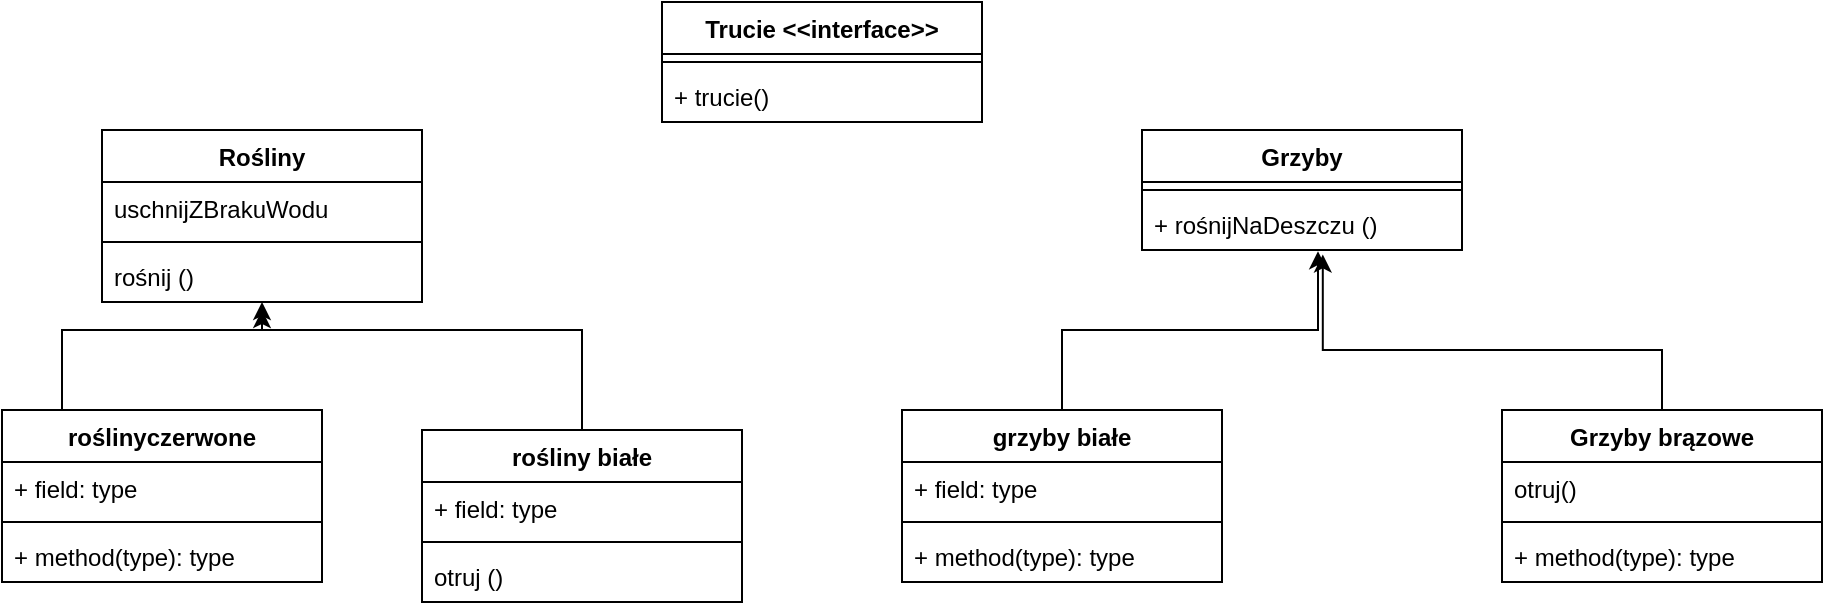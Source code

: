 <mxfile version="21.0.6" type="github">
  <diagram name="Strona-1" id="cATLSfvYFCqT1pDhwaXy">
    <mxGraphModel dx="1050" dy="541" grid="1" gridSize="10" guides="1" tooltips="1" connect="1" arrows="1" fold="1" page="1" pageScale="1" pageWidth="827" pageHeight="1169" math="0" shadow="0">
      <root>
        <mxCell id="0" />
        <mxCell id="1" parent="0" />
        <mxCell id="UDydc-aF69AYIfdhCBi6-2" value="Rośliny" style="swimlane;fontStyle=1;align=center;verticalAlign=top;childLayout=stackLayout;horizontal=1;startSize=26;horizontalStack=0;resizeParent=1;resizeParentMax=0;resizeLast=0;collapsible=1;marginBottom=0;whiteSpace=wrap;html=1;" vertex="1" parent="1">
          <mxGeometry x="90" y="180" width="160" height="86" as="geometry" />
        </mxCell>
        <mxCell id="UDydc-aF69AYIfdhCBi6-3" value="uschnijZBrakuWodu" style="text;strokeColor=none;fillColor=none;align=left;verticalAlign=top;spacingLeft=4;spacingRight=4;overflow=hidden;rotatable=0;points=[[0,0.5],[1,0.5]];portConstraint=eastwest;whiteSpace=wrap;html=1;" vertex="1" parent="UDydc-aF69AYIfdhCBi6-2">
          <mxGeometry y="26" width="160" height="26" as="geometry" />
        </mxCell>
        <mxCell id="UDydc-aF69AYIfdhCBi6-4" value="" style="line;strokeWidth=1;fillColor=none;align=left;verticalAlign=middle;spacingTop=-1;spacingLeft=3;spacingRight=3;rotatable=0;labelPosition=right;points=[];portConstraint=eastwest;strokeColor=inherit;" vertex="1" parent="UDydc-aF69AYIfdhCBi6-2">
          <mxGeometry y="52" width="160" height="8" as="geometry" />
        </mxCell>
        <mxCell id="UDydc-aF69AYIfdhCBi6-5" value="rośnij ()" style="text;strokeColor=none;fillColor=none;align=left;verticalAlign=top;spacingLeft=4;spacingRight=4;overflow=hidden;rotatable=0;points=[[0,0.5],[1,0.5]];portConstraint=eastwest;whiteSpace=wrap;html=1;" vertex="1" parent="UDydc-aF69AYIfdhCBi6-2">
          <mxGeometry y="60" width="160" height="26" as="geometry" />
        </mxCell>
        <mxCell id="UDydc-aF69AYIfdhCBi6-6" value="Grzyby" style="swimlane;fontStyle=1;align=center;verticalAlign=top;childLayout=stackLayout;horizontal=1;startSize=26;horizontalStack=0;resizeParent=1;resizeParentMax=0;resizeLast=0;collapsible=1;marginBottom=0;whiteSpace=wrap;html=1;" vertex="1" parent="1">
          <mxGeometry x="610" y="180" width="160" height="60" as="geometry" />
        </mxCell>
        <mxCell id="UDydc-aF69AYIfdhCBi6-8" value="" style="line;strokeWidth=1;fillColor=none;align=left;verticalAlign=middle;spacingTop=-1;spacingLeft=3;spacingRight=3;rotatable=0;labelPosition=right;points=[];portConstraint=eastwest;strokeColor=inherit;" vertex="1" parent="UDydc-aF69AYIfdhCBi6-6">
          <mxGeometry y="26" width="160" height="8" as="geometry" />
        </mxCell>
        <mxCell id="UDydc-aF69AYIfdhCBi6-9" value="+ rośnijNaDeszczu ()" style="text;strokeColor=none;fillColor=none;align=left;verticalAlign=top;spacingLeft=4;spacingRight=4;overflow=hidden;rotatable=0;points=[[0,0.5],[1,0.5]];portConstraint=eastwest;whiteSpace=wrap;html=1;" vertex="1" parent="UDydc-aF69AYIfdhCBi6-6">
          <mxGeometry y="34" width="160" height="26" as="geometry" />
        </mxCell>
        <mxCell id="UDydc-aF69AYIfdhCBi6-27" style="edgeStyle=orthogonalEdgeStyle;rounded=0;orthogonalLoop=1;jettySize=auto;html=1;exitX=0.5;exitY=0;exitDx=0;exitDy=0;" edge="1" parent="1" source="UDydc-aF69AYIfdhCBi6-10" target="UDydc-aF69AYIfdhCBi6-5">
          <mxGeometry relative="1" as="geometry">
            <Array as="points">
              <mxPoint x="70" y="320" />
              <mxPoint x="70" y="280" />
              <mxPoint x="170" y="280" />
            </Array>
          </mxGeometry>
        </mxCell>
        <mxCell id="UDydc-aF69AYIfdhCBi6-10" value="roślinyczerwone" style="swimlane;fontStyle=1;align=center;verticalAlign=top;childLayout=stackLayout;horizontal=1;startSize=26;horizontalStack=0;resizeParent=1;resizeParentMax=0;resizeLast=0;collapsible=1;marginBottom=0;whiteSpace=wrap;html=1;" vertex="1" parent="1">
          <mxGeometry x="40" y="320" width="160" height="86" as="geometry" />
        </mxCell>
        <mxCell id="UDydc-aF69AYIfdhCBi6-11" value="+ field: type" style="text;strokeColor=none;fillColor=none;align=left;verticalAlign=top;spacingLeft=4;spacingRight=4;overflow=hidden;rotatable=0;points=[[0,0.5],[1,0.5]];portConstraint=eastwest;whiteSpace=wrap;html=1;" vertex="1" parent="UDydc-aF69AYIfdhCBi6-10">
          <mxGeometry y="26" width="160" height="26" as="geometry" />
        </mxCell>
        <mxCell id="UDydc-aF69AYIfdhCBi6-12" value="" style="line;strokeWidth=1;fillColor=none;align=left;verticalAlign=middle;spacingTop=-1;spacingLeft=3;spacingRight=3;rotatable=0;labelPosition=right;points=[];portConstraint=eastwest;strokeColor=inherit;" vertex="1" parent="UDydc-aF69AYIfdhCBi6-10">
          <mxGeometry y="52" width="160" height="8" as="geometry" />
        </mxCell>
        <mxCell id="UDydc-aF69AYIfdhCBi6-13" value="+ method(type): type" style="text;strokeColor=none;fillColor=none;align=left;verticalAlign=top;spacingLeft=4;spacingRight=4;overflow=hidden;rotatable=0;points=[[0,0.5],[1,0.5]];portConstraint=eastwest;whiteSpace=wrap;html=1;" vertex="1" parent="UDydc-aF69AYIfdhCBi6-10">
          <mxGeometry y="60" width="160" height="26" as="geometry" />
        </mxCell>
        <mxCell id="UDydc-aF69AYIfdhCBi6-26" style="edgeStyle=orthogonalEdgeStyle;rounded=0;orthogonalLoop=1;jettySize=auto;html=1;entryX=0.5;entryY=1.154;entryDx=0;entryDy=0;entryPerimeter=0;" edge="1" parent="1" source="UDydc-aF69AYIfdhCBi6-14" target="UDydc-aF69AYIfdhCBi6-5">
          <mxGeometry relative="1" as="geometry">
            <Array as="points">
              <mxPoint x="330" y="280" />
              <mxPoint x="170" y="280" />
            </Array>
          </mxGeometry>
        </mxCell>
        <mxCell id="UDydc-aF69AYIfdhCBi6-14" value="rośliny białe" style="swimlane;fontStyle=1;align=center;verticalAlign=top;childLayout=stackLayout;horizontal=1;startSize=26;horizontalStack=0;resizeParent=1;resizeParentMax=0;resizeLast=0;collapsible=1;marginBottom=0;whiteSpace=wrap;html=1;" vertex="1" parent="1">
          <mxGeometry x="250" y="330" width="160" height="86" as="geometry" />
        </mxCell>
        <mxCell id="UDydc-aF69AYIfdhCBi6-15" value="+ field: type" style="text;strokeColor=none;fillColor=none;align=left;verticalAlign=top;spacingLeft=4;spacingRight=4;overflow=hidden;rotatable=0;points=[[0,0.5],[1,0.5]];portConstraint=eastwest;whiteSpace=wrap;html=1;" vertex="1" parent="UDydc-aF69AYIfdhCBi6-14">
          <mxGeometry y="26" width="160" height="26" as="geometry" />
        </mxCell>
        <mxCell id="UDydc-aF69AYIfdhCBi6-16" value="" style="line;strokeWidth=1;fillColor=none;align=left;verticalAlign=middle;spacingTop=-1;spacingLeft=3;spacingRight=3;rotatable=0;labelPosition=right;points=[];portConstraint=eastwest;strokeColor=inherit;" vertex="1" parent="UDydc-aF69AYIfdhCBi6-14">
          <mxGeometry y="52" width="160" height="8" as="geometry" />
        </mxCell>
        <mxCell id="UDydc-aF69AYIfdhCBi6-17" value="otruj ()" style="text;strokeColor=none;fillColor=none;align=left;verticalAlign=top;spacingLeft=4;spacingRight=4;overflow=hidden;rotatable=0;points=[[0,0.5],[1,0.5]];portConstraint=eastwest;whiteSpace=wrap;html=1;" vertex="1" parent="UDydc-aF69AYIfdhCBi6-14">
          <mxGeometry y="60" width="160" height="26" as="geometry" />
        </mxCell>
        <mxCell id="UDydc-aF69AYIfdhCBi6-28" style="edgeStyle=orthogonalEdgeStyle;rounded=0;orthogonalLoop=1;jettySize=auto;html=1;entryX=0.55;entryY=1.023;entryDx=0;entryDy=0;entryPerimeter=0;" edge="1" parent="1" source="UDydc-aF69AYIfdhCBi6-18" target="UDydc-aF69AYIfdhCBi6-9">
          <mxGeometry relative="1" as="geometry">
            <mxPoint x="750" y="270" as="targetPoint" />
          </mxGeometry>
        </mxCell>
        <mxCell id="UDydc-aF69AYIfdhCBi6-18" value="grzyby białe" style="swimlane;fontStyle=1;align=center;verticalAlign=top;childLayout=stackLayout;horizontal=1;startSize=26;horizontalStack=0;resizeParent=1;resizeParentMax=0;resizeLast=0;collapsible=1;marginBottom=0;whiteSpace=wrap;html=1;" vertex="1" parent="1">
          <mxGeometry x="490" y="320" width="160" height="86" as="geometry" />
        </mxCell>
        <mxCell id="UDydc-aF69AYIfdhCBi6-19" value="+ field: type" style="text;strokeColor=none;fillColor=none;align=left;verticalAlign=top;spacingLeft=4;spacingRight=4;overflow=hidden;rotatable=0;points=[[0,0.5],[1,0.5]];portConstraint=eastwest;whiteSpace=wrap;html=1;" vertex="1" parent="UDydc-aF69AYIfdhCBi6-18">
          <mxGeometry y="26" width="160" height="26" as="geometry" />
        </mxCell>
        <mxCell id="UDydc-aF69AYIfdhCBi6-20" value="" style="line;strokeWidth=1;fillColor=none;align=left;verticalAlign=middle;spacingTop=-1;spacingLeft=3;spacingRight=3;rotatable=0;labelPosition=right;points=[];portConstraint=eastwest;strokeColor=inherit;" vertex="1" parent="UDydc-aF69AYIfdhCBi6-18">
          <mxGeometry y="52" width="160" height="8" as="geometry" />
        </mxCell>
        <mxCell id="UDydc-aF69AYIfdhCBi6-21" value="+ method(type): type" style="text;strokeColor=none;fillColor=none;align=left;verticalAlign=top;spacingLeft=4;spacingRight=4;overflow=hidden;rotatable=0;points=[[0,0.5],[1,0.5]];portConstraint=eastwest;whiteSpace=wrap;html=1;" vertex="1" parent="UDydc-aF69AYIfdhCBi6-18">
          <mxGeometry y="60" width="160" height="26" as="geometry" />
        </mxCell>
        <mxCell id="UDydc-aF69AYIfdhCBi6-29" style="edgeStyle=orthogonalEdgeStyle;rounded=0;orthogonalLoop=1;jettySize=auto;html=1;exitX=0.5;exitY=0;exitDx=0;exitDy=0;entryX=0.565;entryY=1.085;entryDx=0;entryDy=0;entryPerimeter=0;" edge="1" parent="1" source="UDydc-aF69AYIfdhCBi6-22" target="UDydc-aF69AYIfdhCBi6-9">
          <mxGeometry relative="1" as="geometry">
            <mxPoint x="750" y="260" as="targetPoint" />
            <Array as="points">
              <mxPoint x="870" y="290" />
              <mxPoint x="700" y="290" />
            </Array>
          </mxGeometry>
        </mxCell>
        <mxCell id="UDydc-aF69AYIfdhCBi6-22" value="Grzyby brązowe" style="swimlane;fontStyle=1;align=center;verticalAlign=top;childLayout=stackLayout;horizontal=1;startSize=26;horizontalStack=0;resizeParent=1;resizeParentMax=0;resizeLast=0;collapsible=1;marginBottom=0;whiteSpace=wrap;html=1;" vertex="1" parent="1">
          <mxGeometry x="790" y="320" width="160" height="86" as="geometry" />
        </mxCell>
        <mxCell id="UDydc-aF69AYIfdhCBi6-23" value="otruj()" style="text;strokeColor=none;fillColor=none;align=left;verticalAlign=top;spacingLeft=4;spacingRight=4;overflow=hidden;rotatable=0;points=[[0,0.5],[1,0.5]];portConstraint=eastwest;whiteSpace=wrap;html=1;" vertex="1" parent="UDydc-aF69AYIfdhCBi6-22">
          <mxGeometry y="26" width="160" height="26" as="geometry" />
        </mxCell>
        <mxCell id="UDydc-aF69AYIfdhCBi6-24" value="" style="line;strokeWidth=1;fillColor=none;align=left;verticalAlign=middle;spacingTop=-1;spacingLeft=3;spacingRight=3;rotatable=0;labelPosition=right;points=[];portConstraint=eastwest;strokeColor=inherit;" vertex="1" parent="UDydc-aF69AYIfdhCBi6-22">
          <mxGeometry y="52" width="160" height="8" as="geometry" />
        </mxCell>
        <mxCell id="UDydc-aF69AYIfdhCBi6-25" value="+ method(type): type" style="text;strokeColor=none;fillColor=none;align=left;verticalAlign=top;spacingLeft=4;spacingRight=4;overflow=hidden;rotatable=0;points=[[0,0.5],[1,0.5]];portConstraint=eastwest;whiteSpace=wrap;html=1;" vertex="1" parent="UDydc-aF69AYIfdhCBi6-22">
          <mxGeometry y="60" width="160" height="26" as="geometry" />
        </mxCell>
        <mxCell id="UDydc-aF69AYIfdhCBi6-38" value="Trucie &amp;lt;&amp;lt;interface&amp;gt;&amp;gt;" style="swimlane;fontStyle=1;align=center;verticalAlign=top;childLayout=stackLayout;horizontal=1;startSize=26;horizontalStack=0;resizeParent=1;resizeParentMax=0;resizeLast=0;collapsible=1;marginBottom=0;whiteSpace=wrap;html=1;" vertex="1" parent="1">
          <mxGeometry x="370" y="116" width="160" height="60" as="geometry" />
        </mxCell>
        <mxCell id="UDydc-aF69AYIfdhCBi6-40" value="" style="line;strokeWidth=1;fillColor=none;align=left;verticalAlign=middle;spacingTop=-1;spacingLeft=3;spacingRight=3;rotatable=0;labelPosition=right;points=[];portConstraint=eastwest;strokeColor=inherit;" vertex="1" parent="UDydc-aF69AYIfdhCBi6-38">
          <mxGeometry y="26" width="160" height="8" as="geometry" />
        </mxCell>
        <mxCell id="UDydc-aF69AYIfdhCBi6-41" value="+ trucie()" style="text;strokeColor=none;fillColor=none;align=left;verticalAlign=top;spacingLeft=4;spacingRight=4;overflow=hidden;rotatable=0;points=[[0,0.5],[1,0.5]];portConstraint=eastwest;whiteSpace=wrap;html=1;" vertex="1" parent="UDydc-aF69AYIfdhCBi6-38">
          <mxGeometry y="34" width="160" height="26" as="geometry" />
        </mxCell>
      </root>
    </mxGraphModel>
  </diagram>
</mxfile>
